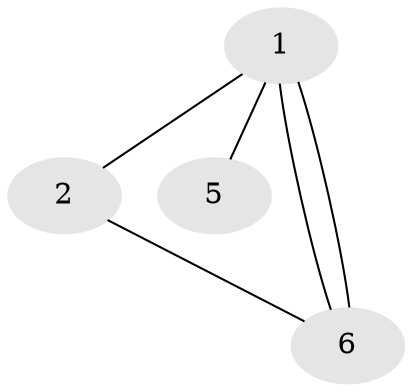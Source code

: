 // Generated by graph-tools (version 1.1) at 2025/46/02/15/25 05:46:28]
// undirected, 4 vertices, 5 edges
graph export_dot {
graph [start="1"]
  node [color=gray90,style=filled];
  1 [super="+3+4+9+10+13+15+16+17+20"];
  2 [super="+7+11+12+14"];
  5 [super="+8+10+19"];
  6;
  1 -- 2;
  1 -- 5;
  1 -- 6;
  1 -- 6;
  2 -- 6;
}
